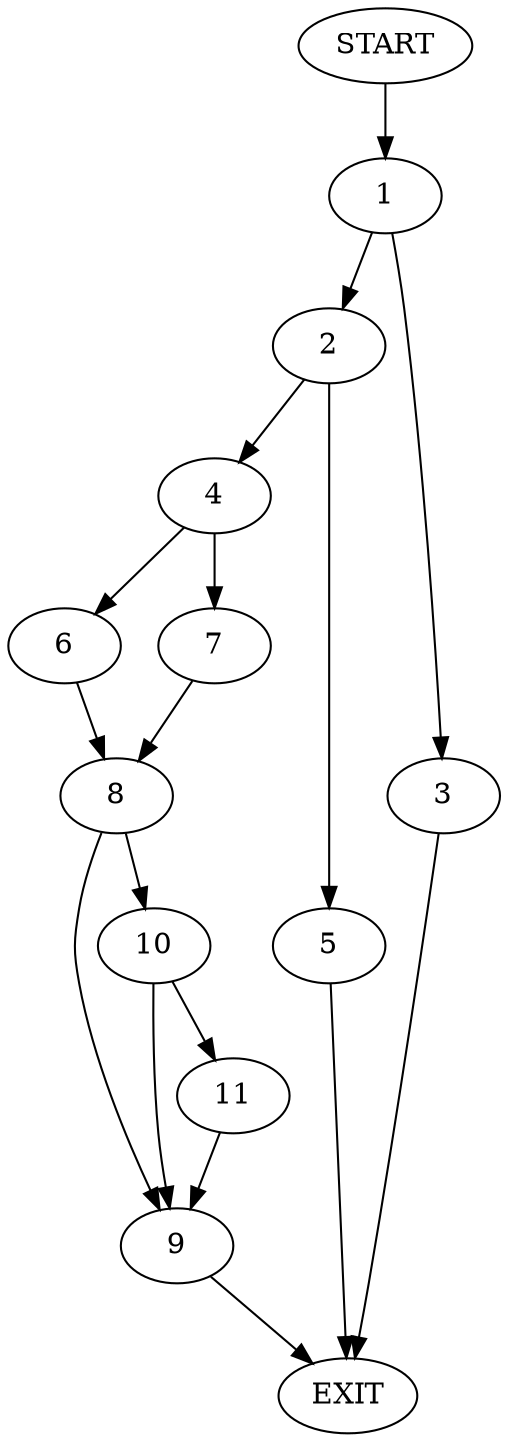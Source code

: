digraph {
0 [label="START"]
12 [label="EXIT"]
0 -> 1
1 -> 2
1 -> 3
2 -> 4
2 -> 5
3 -> 12
4 -> 6
4 -> 7
5 -> 12
6 -> 8
7 -> 8
8 -> 9
8 -> 10
10 -> 9
10 -> 11
9 -> 12
11 -> 9
}
